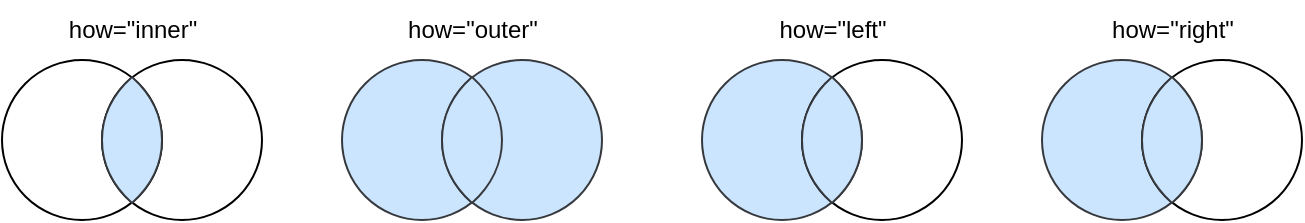 <mxfile version="20.7.4" type="device"><diagram id="tn9L2wPeMBCiWcD1nEoF" name="第 1 页"><mxGraphModel dx="989" dy="595" grid="1" gridSize="10" guides="1" tooltips="1" connect="1" arrows="1" fold="1" page="1" pageScale="1" pageWidth="827" pageHeight="1169" math="0" shadow="0"><root><mxCell id="0"/><mxCell id="1" parent="0"/><mxCell id="IwAtZekxp6Rakft0b2W7-1" value="" style="ellipse;whiteSpace=wrap;html=1;aspect=fixed;" vertex="1" parent="1"><mxGeometry x="100" y="120" width="80" height="80" as="geometry"/></mxCell><mxCell id="IwAtZekxp6Rakft0b2W7-2" value="" style="ellipse;whiteSpace=wrap;html=1;aspect=fixed;fillColor=none;" vertex="1" parent="1"><mxGeometry x="150" y="120" width="80" height="80" as="geometry"/></mxCell><mxCell id="IwAtZekxp6Rakft0b2W7-9" value="" style="whiteSpace=wrap;html=1;shape=mxgraph.basic.pointed_oval;fillColor=#cce5ff;strokeColor=#36393d;" vertex="1" parent="1"><mxGeometry x="145" y="128.5" width="40" height="63" as="geometry"/></mxCell><mxCell id="IwAtZekxp6Rakft0b2W7-11" value="how=&quot;inner&quot;" style="text;html=1;strokeColor=none;fillColor=none;align=center;verticalAlign=middle;whiteSpace=wrap;rounded=0;" vertex="1" parent="1"><mxGeometry x="132.5" y="90" width="65" height="30" as="geometry"/></mxCell><mxCell id="IwAtZekxp6Rakft0b2W7-12" value="" style="ellipse;whiteSpace=wrap;html=1;aspect=fixed;fillColor=#cce5ff;strokeColor=#36393d;" vertex="1" parent="1"><mxGeometry x="270" y="120" width="80" height="80" as="geometry"/></mxCell><mxCell id="IwAtZekxp6Rakft0b2W7-13" value="" style="ellipse;whiteSpace=wrap;html=1;aspect=fixed;fillColor=#cce5ff;strokeColor=#36393d;" vertex="1" parent="1"><mxGeometry x="320" y="120" width="80" height="80" as="geometry"/></mxCell><mxCell id="IwAtZekxp6Rakft0b2W7-14" value="" style="whiteSpace=wrap;html=1;shape=mxgraph.basic.pointed_oval;fillColor=#cce5ff;strokeColor=#36393d;" vertex="1" parent="1"><mxGeometry x="315" y="128.5" width="40" height="63" as="geometry"/></mxCell><mxCell id="IwAtZekxp6Rakft0b2W7-16" value="how=&quot;outer&quot;" style="text;html=1;strokeColor=none;fillColor=none;align=center;verticalAlign=middle;whiteSpace=wrap;rounded=0;" vertex="1" parent="1"><mxGeometry x="302.5" y="90" width="65" height="30" as="geometry"/></mxCell><mxCell id="IwAtZekxp6Rakft0b2W7-17" value="" style="ellipse;whiteSpace=wrap;html=1;aspect=fixed;fillColor=#cce5ff;strokeColor=#36393d;" vertex="1" parent="1"><mxGeometry x="450" y="120" width="80" height="80" as="geometry"/></mxCell><mxCell id="IwAtZekxp6Rakft0b2W7-18" value="" style="ellipse;whiteSpace=wrap;html=1;aspect=fixed;fillColor=none;" vertex="1" parent="1"><mxGeometry x="500" y="120" width="80" height="80" as="geometry"/></mxCell><mxCell id="IwAtZekxp6Rakft0b2W7-19" value="" style="whiteSpace=wrap;html=1;shape=mxgraph.basic.pointed_oval;fillColor=#cce5ff;strokeColor=#36393d;" vertex="1" parent="1"><mxGeometry x="495" y="128.5" width="40" height="63" as="geometry"/></mxCell><mxCell id="IwAtZekxp6Rakft0b2W7-20" value="how=&quot;left&quot;" style="text;html=1;strokeColor=none;fillColor=none;align=center;verticalAlign=middle;whiteSpace=wrap;rounded=0;" vertex="1" parent="1"><mxGeometry x="482.5" y="90" width="65" height="30" as="geometry"/></mxCell><mxCell id="IwAtZekxp6Rakft0b2W7-21" value="" style="ellipse;whiteSpace=wrap;html=1;aspect=fixed;fillColor=#cce5ff;strokeColor=#36393d;" vertex="1" parent="1"><mxGeometry x="620" y="120" width="80" height="80" as="geometry"/></mxCell><mxCell id="IwAtZekxp6Rakft0b2W7-22" value="" style="ellipse;whiteSpace=wrap;html=1;aspect=fixed;fillColor=none;" vertex="1" parent="1"><mxGeometry x="670" y="120" width="80" height="80" as="geometry"/></mxCell><mxCell id="IwAtZekxp6Rakft0b2W7-23" value="" style="whiteSpace=wrap;html=1;shape=mxgraph.basic.pointed_oval;fillColor=#cce5ff;strokeColor=#36393d;" vertex="1" parent="1"><mxGeometry x="665" y="128.5" width="40" height="63" as="geometry"/></mxCell><mxCell id="IwAtZekxp6Rakft0b2W7-24" value="how=&quot;right&quot;" style="text;html=1;strokeColor=none;fillColor=none;align=center;verticalAlign=middle;whiteSpace=wrap;rounded=0;" vertex="1" parent="1"><mxGeometry x="652.5" y="90" width="65" height="30" as="geometry"/></mxCell></root></mxGraphModel></diagram></mxfile>